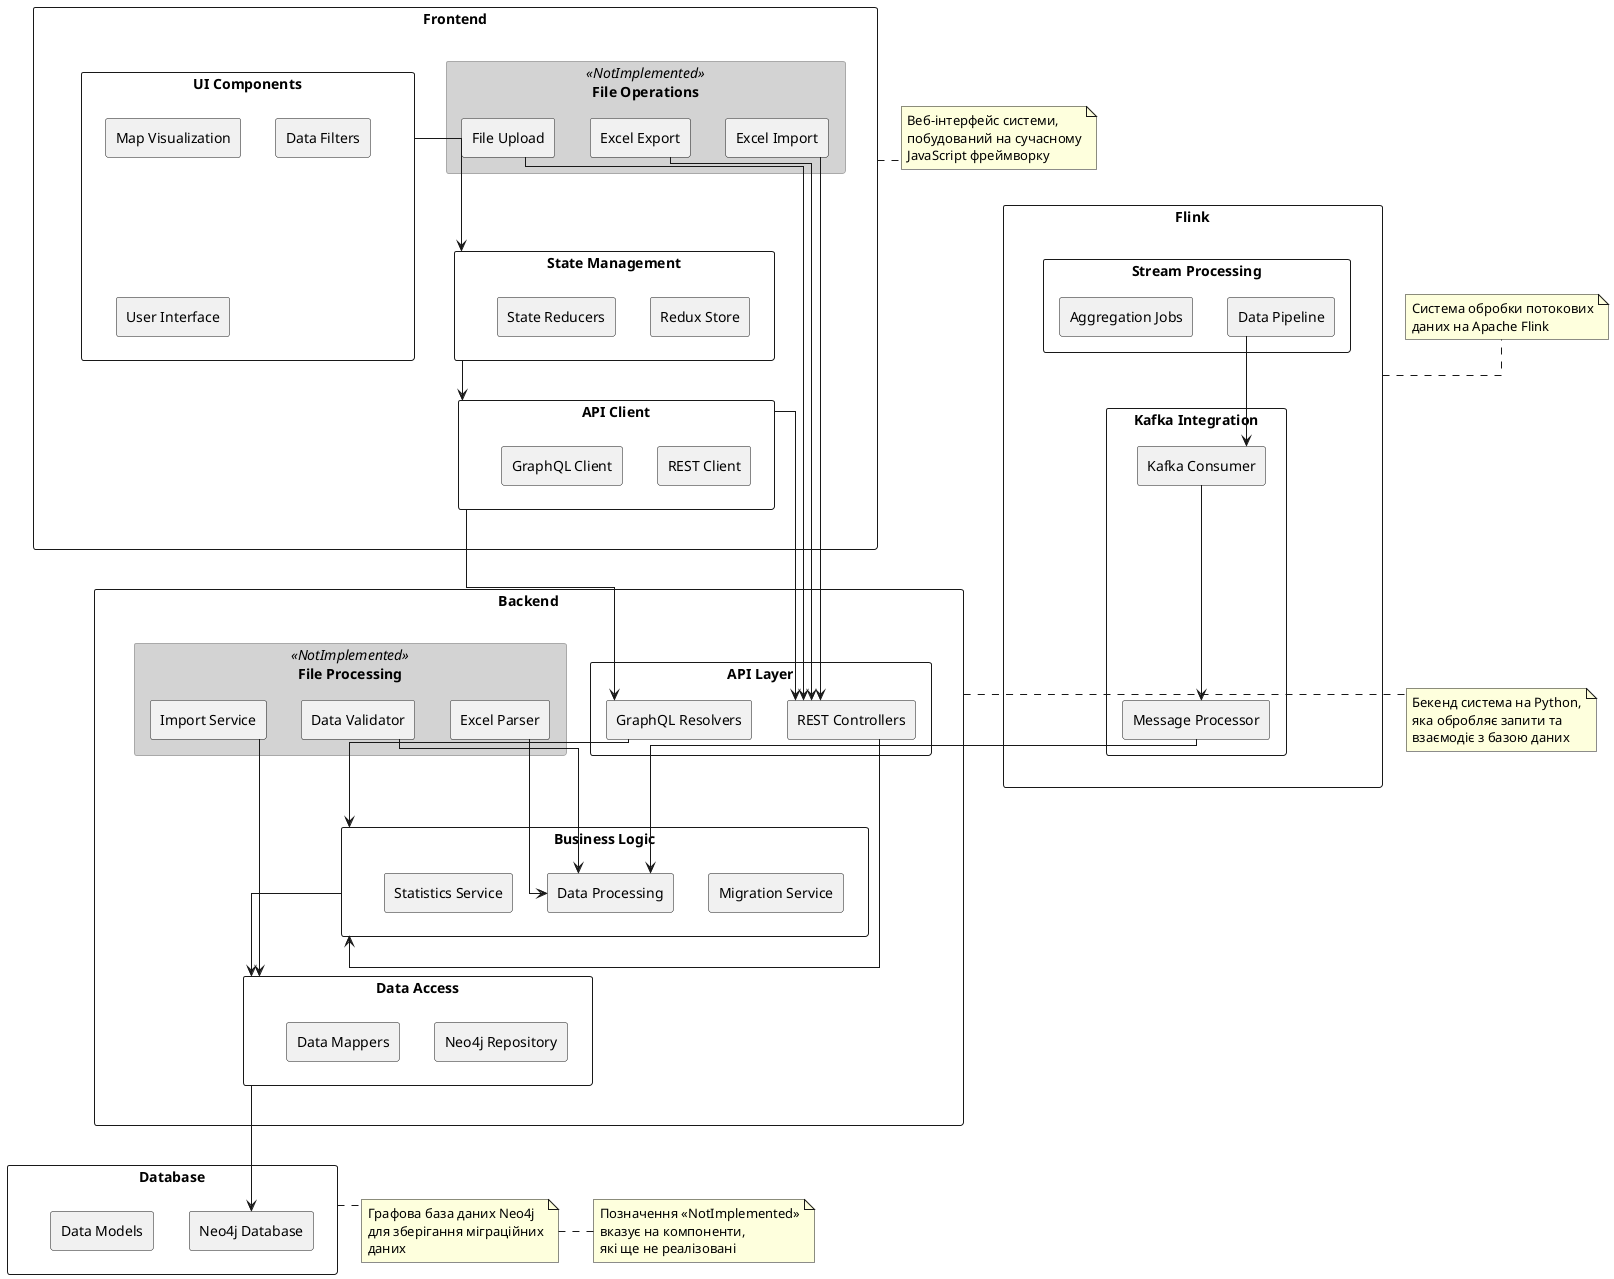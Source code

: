 @startuml
skinparam packageStyle rectangle
skinparam componentStyle rectangle
skinparam linetype ortho

' Стиль для нереалізованих пакетів
skinparam package {
  BackgroundColor<<NotImplemented>> LightGray
  BorderColor<<NotImplemented>> DarkGray
}

' Frontend пакет
package "Frontend" {
  package "UI Components" {
    [Map Visualization]
    [Data Filters]
    [User Interface]
  }
  
  package "State Management" {
    [Redux Store]
    [State Reducers]
  }
  
  package "API Client" {
    [REST Client]
    [GraphQL Client]
  }
  
  package "File Operations" <<NotImplemented>> {
    [Excel Export]
    [Excel Import]
    [File Upload]
  }
}

' Backend пакет
package "Backend" {
  package "API Layer" {
    [REST Controllers]
    [GraphQL Resolvers]
  }
  
  package "Business Logic" {
    [Migration Service]
    [Data Processing]
    [Statistics Service]
  }
  
  package "Data Access" {
    [Neo4j Repository]
    [Data Mappers]
  }
  
  package "File Processing" <<NotImplemented>> {
    [Excel Parser]
    [Data Validator]
    [Import Service]
  }
}

' Flink пакет
package "Flink" {
  package "Stream Processing" {
    [Data Pipeline]
    [Aggregation Jobs]
  }
  
  package "Kafka Integration" {
    [Kafka Consumer]
    [Message Processor]
  }
}

' Database пакет
package "Database" {
  [Neo4j Database]
  [Data Models]
}

' Зв'язки між пакетами
[UI Components] --> [State Management]
[State Management] --> [API Client]
[API Client] --> [REST Controllers]
[API Client] --> [GraphQL Resolvers]
[REST Controllers] --> [Business Logic]
[GraphQL Resolvers] --> [Business Logic]
[Business Logic] --> [Data Access]
[Data Access] --> [Neo4j Database]
[Data Pipeline] --> [Kafka Consumer]
[Kafka Consumer] --> [Message Processor]
[Message Processor] --> [Data Processing]
[Excel Export] --> [REST Controllers]
[Excel Import] --> [REST Controllers]
[File Upload] --> [REST Controllers]
[Excel Parser] --> [Data Processing]
[Data Validator] --> [Data Processing]
[Import Service] --> [Data Access]

note right of Frontend
  Веб-інтерфейс системи,
  побудований на сучасному
  JavaScript фреймворку
end note

note right of Backend
  Бекенд система на Python,
  яка обробляє запити та
  взаємодіє з базою даних
end note

note right of Flink
  Система обробки потокових
  даних на Apache Flink
end note

note right of Database
  Графова база даних Neo4j
  для зберігання міграційних
  даних
end note

note right
  Позначення <<NotImplemented>>
  вказує на компоненти,
  які ще не реалізовані
end note
@enduml 